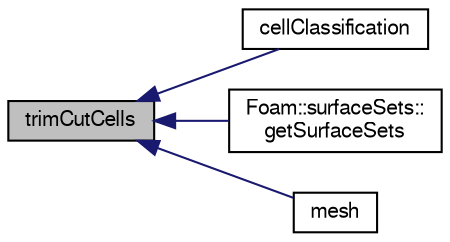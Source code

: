 digraph "trimCutCells"
{
  bgcolor="transparent";
  edge [fontname="FreeSans",fontsize="10",labelfontname="FreeSans",labelfontsize="10"];
  node [fontname="FreeSans",fontsize="10",shape=record];
  rankdir="LR";
  Node987 [label="trimCutCells",height=0.2,width=0.4,color="black", fillcolor="grey75", style="filled", fontcolor="black"];
  Node987 -> Node988 [dir="back",color="midnightblue",fontsize="10",style="solid",fontname="FreeSans"];
  Node988 [label="cellClassification",height=0.2,width=0.4,color="black",URL="$a24950.html#abbc4168d29b8dc0a3d6f94e1301b7855",tooltip="Construct as copy. "];
  Node987 -> Node989 [dir="back",color="midnightblue",fontsize="10",style="solid",fontname="FreeSans"];
  Node989 [label="Foam::surfaceSets::\lgetSurfaceSets",height=0.2,width=0.4,color="black",URL="$a25478.html#a2db75a6d864dde5526eff724bc067f92",tooltip="Divide cells into cut,inside and outside. "];
  Node987 -> Node990 [dir="back",color="midnightblue",fontsize="10",style="solid",fontname="FreeSans"];
  Node990 [label="mesh",height=0.2,width=0.4,color="black",URL="$a24950.html#ae78c91f8ff731c07ccc4351d9fe861ba"];
}
